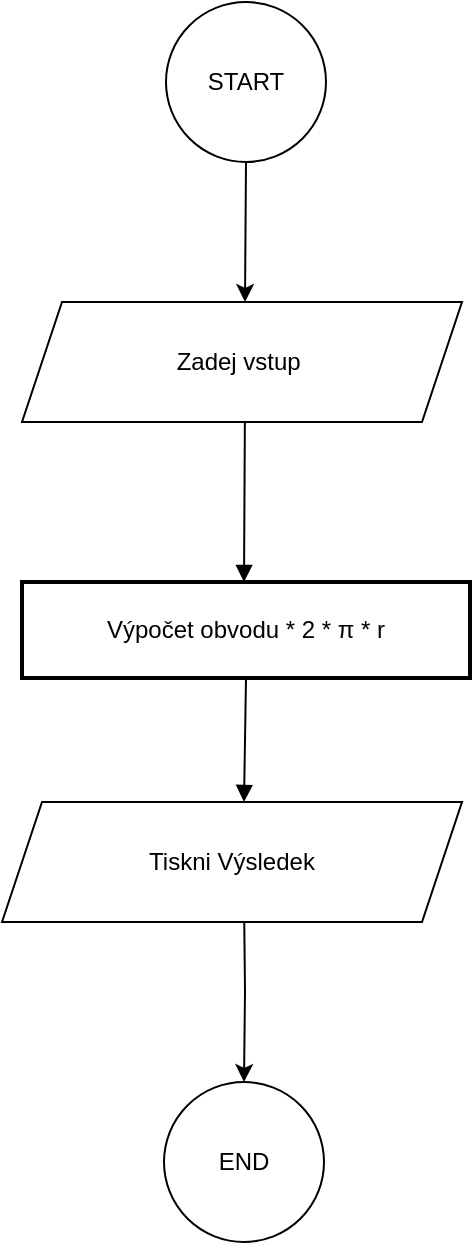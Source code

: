 <mxfile version="24.8.0">
  <diagram name="Stránka-1" id="EDRWcXSKZwgSVyyen9P4">
    <mxGraphModel dx="1167" dy="662" grid="1" gridSize="10" guides="1" tooltips="1" connect="1" arrows="1" fold="1" page="1" pageScale="1" pageWidth="827" pageHeight="1169" math="0" shadow="0">
      <root>
        <mxCell id="0" />
        <mxCell id="1" parent="0" />
        <mxCell id="6" value="Výpočet obvodu * 2 * π * r" style="whiteSpace=wrap;strokeWidth=2;" parent="1" vertex="1">
          <mxGeometry x="70" y="320" width="224" height="48" as="geometry" />
        </mxCell>
        <mxCell id="9C4o_JoS77tuQ_077C_d-20" style="edgeStyle=orthogonalEdgeStyle;rounded=0;orthogonalLoop=1;jettySize=auto;html=1;exitX=0.5;exitY=1;exitDx=0;exitDy=0;" edge="1" parent="1" target="9C4o_JoS77tuQ_077C_d-21">
          <mxGeometry relative="1" as="geometry">
            <mxPoint x="176" y="940" as="targetPoint" />
            <mxPoint x="181" y="478" as="sourcePoint" />
          </mxGeometry>
        </mxCell>
        <mxCell id="8" value="" style="curved=1;startArrow=none;endArrow=block;exitX=0.5;exitY=1.01;entryX=0.5;entryY=0;entryDx=0;entryDy=0;" parent="1" edge="1">
          <mxGeometry relative="1" as="geometry">
            <Array as="points" />
            <mxPoint x="181.5" y="228.0" as="sourcePoint" />
            <mxPoint x="181" y="320" as="targetPoint" />
          </mxGeometry>
        </mxCell>
        <mxCell id="13" value="" style="curved=1;startArrow=none;endArrow=block;exitX=0.5;exitY=1.01;entryX=0.5;entryY=-0.01;" parent="1" source="6" edge="1">
          <mxGeometry relative="1" as="geometry">
            <Array as="points" />
            <mxPoint x="181" y="430" as="targetPoint" />
          </mxGeometry>
        </mxCell>
        <mxCell id="9C4o_JoS77tuQ_077C_d-19" style="edgeStyle=orthogonalEdgeStyle;rounded=0;orthogonalLoop=1;jettySize=auto;html=1;exitX=0.5;exitY=1;exitDx=0;exitDy=0;entryX=0.5;entryY=0;entryDx=0;entryDy=0;" edge="1" parent="1" source="9C4o_JoS77tuQ_077C_d-13">
          <mxGeometry relative="1" as="geometry">
            <mxPoint x="181.5" y="180" as="targetPoint" />
          </mxGeometry>
        </mxCell>
        <mxCell id="9C4o_JoS77tuQ_077C_d-13" value="START" style="ellipse;whiteSpace=wrap;html=1;aspect=fixed;" vertex="1" parent="1">
          <mxGeometry x="142" y="30" width="80" height="80" as="geometry" />
        </mxCell>
        <mxCell id="9C4o_JoS77tuQ_077C_d-21" value="END" style="ellipse;whiteSpace=wrap;html=1;aspect=fixed;" vertex="1" parent="1">
          <mxGeometry x="141" y="570" width="80" height="80" as="geometry" />
        </mxCell>
        <mxCell id="9C4o_JoS77tuQ_077C_d-24" value="Tiskni Výsledek" style="shape=parallelogram;perimeter=parallelogramPerimeter;whiteSpace=wrap;html=1;fixedSize=1;" vertex="1" parent="1">
          <mxGeometry x="60" y="430" width="230" height="60" as="geometry" />
        </mxCell>
        <mxCell id="9C4o_JoS77tuQ_077C_d-25" value="Zadej vstup&amp;nbsp;" style="shape=parallelogram;perimeter=parallelogramPerimeter;whiteSpace=wrap;html=1;fixedSize=1;" vertex="1" parent="1">
          <mxGeometry x="70" y="180" width="220" height="60" as="geometry" />
        </mxCell>
      </root>
    </mxGraphModel>
  </diagram>
</mxfile>
